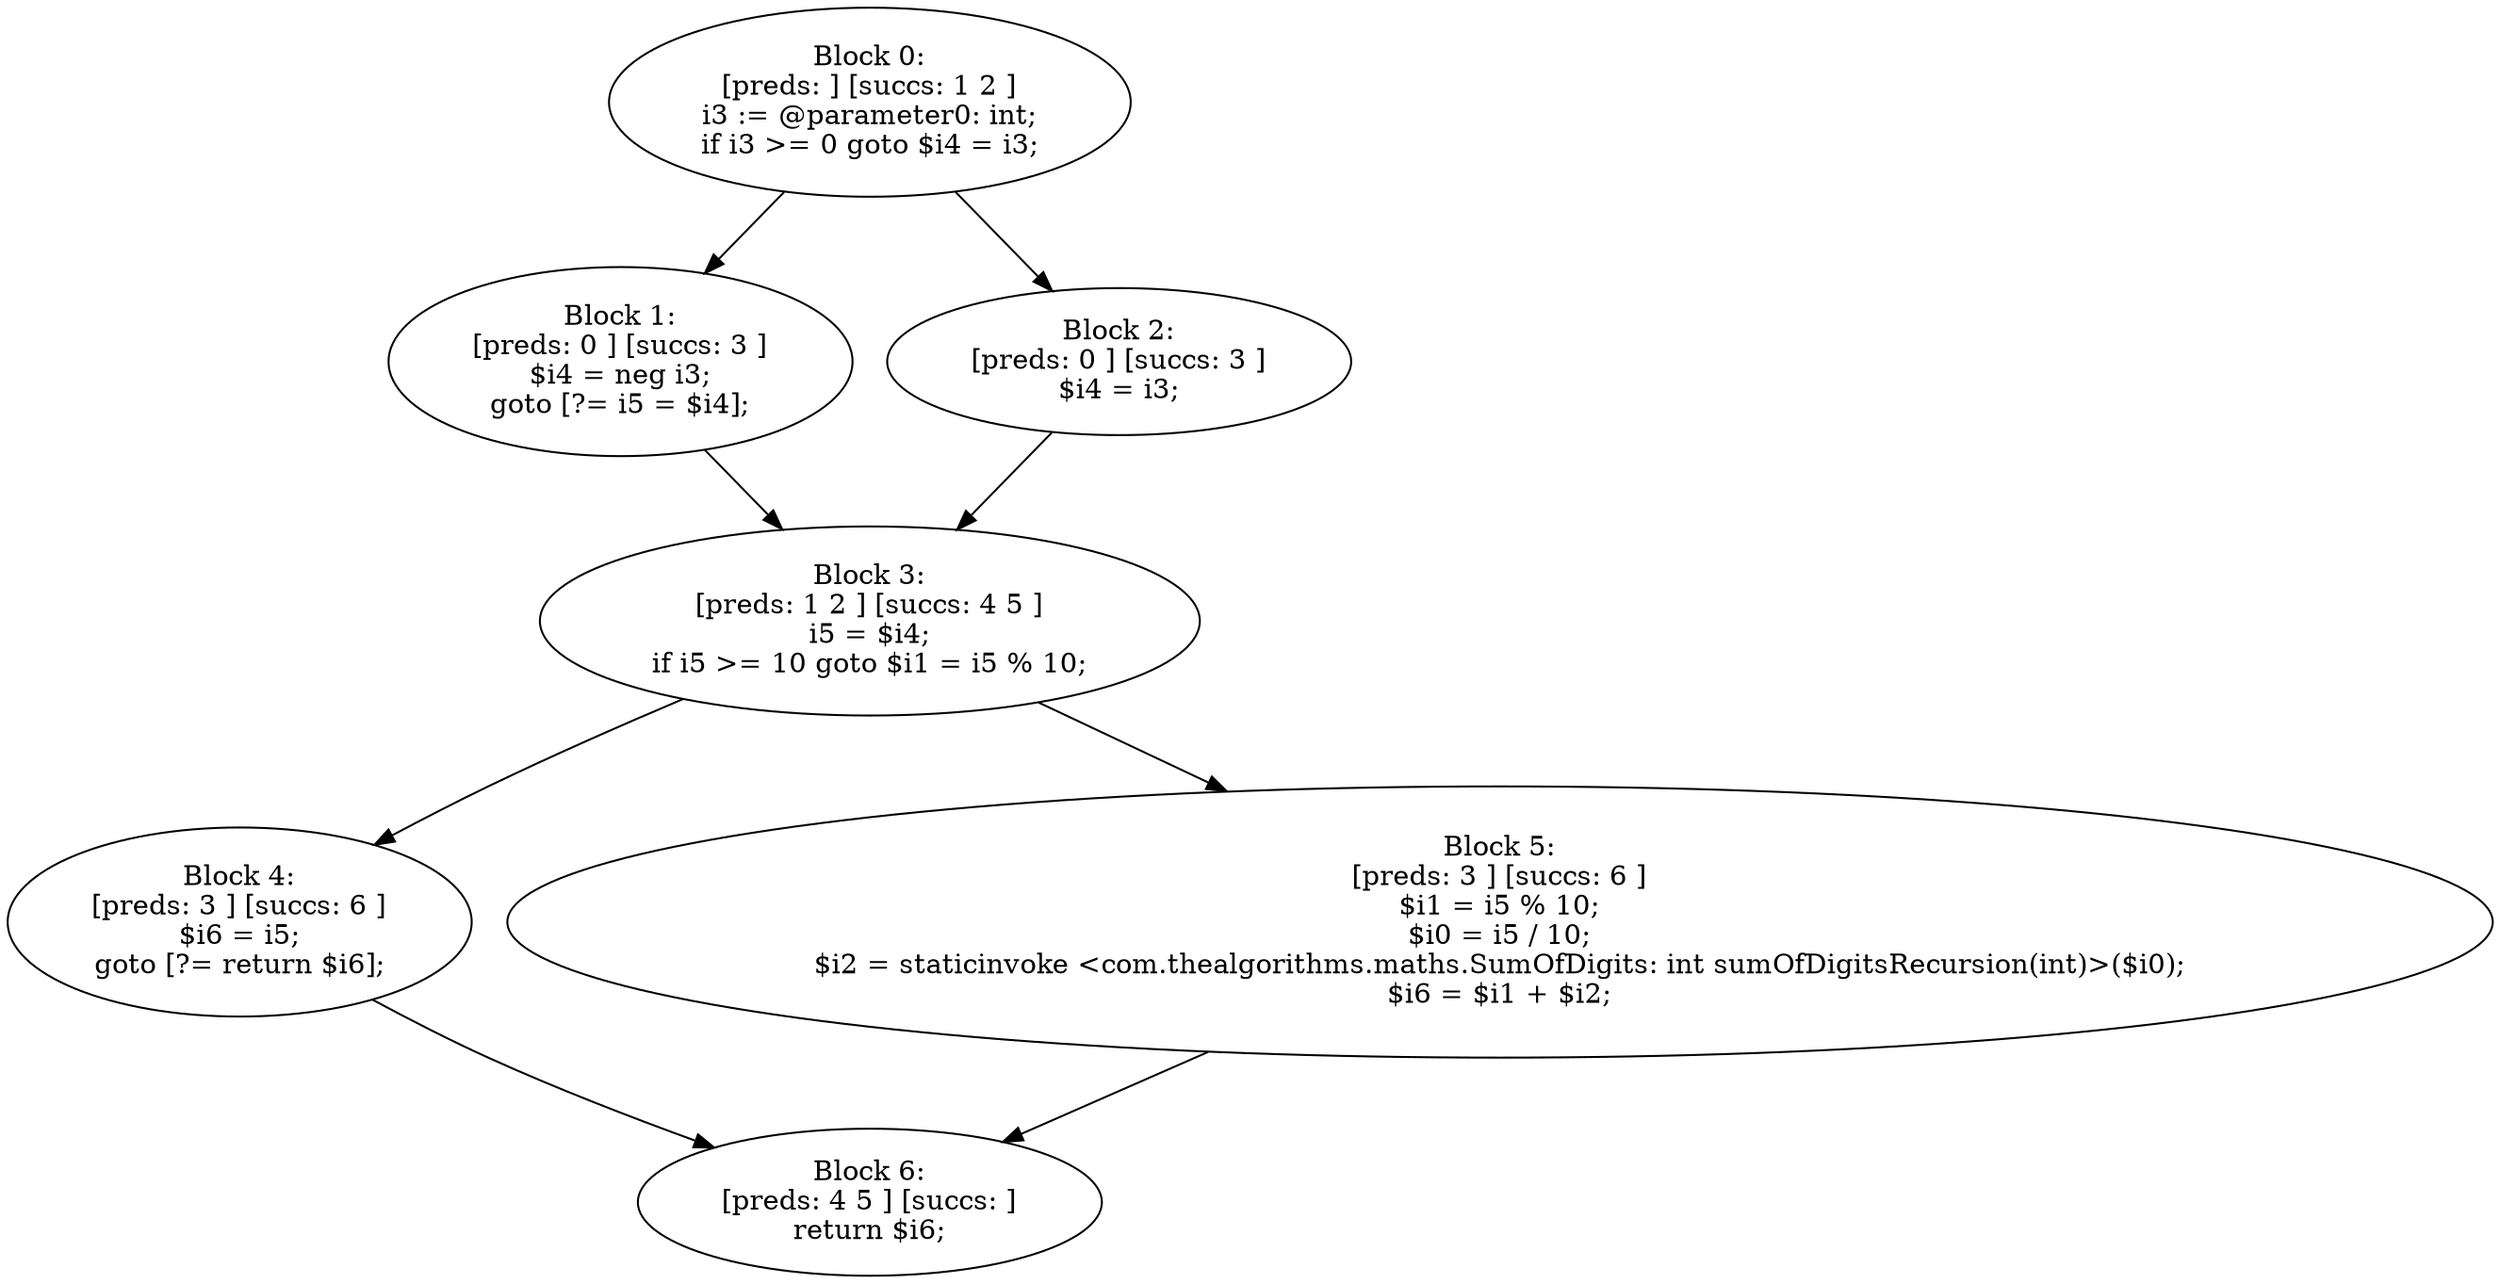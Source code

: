 digraph "unitGraph" {
    "Block 0:
[preds: ] [succs: 1 2 ]
i3 := @parameter0: int;
if i3 >= 0 goto $i4 = i3;
"
    "Block 1:
[preds: 0 ] [succs: 3 ]
$i4 = neg i3;
goto [?= i5 = $i4];
"
    "Block 2:
[preds: 0 ] [succs: 3 ]
$i4 = i3;
"
    "Block 3:
[preds: 1 2 ] [succs: 4 5 ]
i5 = $i4;
if i5 >= 10 goto $i1 = i5 % 10;
"
    "Block 4:
[preds: 3 ] [succs: 6 ]
$i6 = i5;
goto [?= return $i6];
"
    "Block 5:
[preds: 3 ] [succs: 6 ]
$i1 = i5 % 10;
$i0 = i5 / 10;
$i2 = staticinvoke <com.thealgorithms.maths.SumOfDigits: int sumOfDigitsRecursion(int)>($i0);
$i6 = $i1 + $i2;
"
    "Block 6:
[preds: 4 5 ] [succs: ]
return $i6;
"
    "Block 0:
[preds: ] [succs: 1 2 ]
i3 := @parameter0: int;
if i3 >= 0 goto $i4 = i3;
"->"Block 1:
[preds: 0 ] [succs: 3 ]
$i4 = neg i3;
goto [?= i5 = $i4];
";
    "Block 0:
[preds: ] [succs: 1 2 ]
i3 := @parameter0: int;
if i3 >= 0 goto $i4 = i3;
"->"Block 2:
[preds: 0 ] [succs: 3 ]
$i4 = i3;
";
    "Block 1:
[preds: 0 ] [succs: 3 ]
$i4 = neg i3;
goto [?= i5 = $i4];
"->"Block 3:
[preds: 1 2 ] [succs: 4 5 ]
i5 = $i4;
if i5 >= 10 goto $i1 = i5 % 10;
";
    "Block 2:
[preds: 0 ] [succs: 3 ]
$i4 = i3;
"->"Block 3:
[preds: 1 2 ] [succs: 4 5 ]
i5 = $i4;
if i5 >= 10 goto $i1 = i5 % 10;
";
    "Block 3:
[preds: 1 2 ] [succs: 4 5 ]
i5 = $i4;
if i5 >= 10 goto $i1 = i5 % 10;
"->"Block 4:
[preds: 3 ] [succs: 6 ]
$i6 = i5;
goto [?= return $i6];
";
    "Block 3:
[preds: 1 2 ] [succs: 4 5 ]
i5 = $i4;
if i5 >= 10 goto $i1 = i5 % 10;
"->"Block 5:
[preds: 3 ] [succs: 6 ]
$i1 = i5 % 10;
$i0 = i5 / 10;
$i2 = staticinvoke <com.thealgorithms.maths.SumOfDigits: int sumOfDigitsRecursion(int)>($i0);
$i6 = $i1 + $i2;
";
    "Block 4:
[preds: 3 ] [succs: 6 ]
$i6 = i5;
goto [?= return $i6];
"->"Block 6:
[preds: 4 5 ] [succs: ]
return $i6;
";
    "Block 5:
[preds: 3 ] [succs: 6 ]
$i1 = i5 % 10;
$i0 = i5 / 10;
$i2 = staticinvoke <com.thealgorithms.maths.SumOfDigits: int sumOfDigitsRecursion(int)>($i0);
$i6 = $i1 + $i2;
"->"Block 6:
[preds: 4 5 ] [succs: ]
return $i6;
";
}
